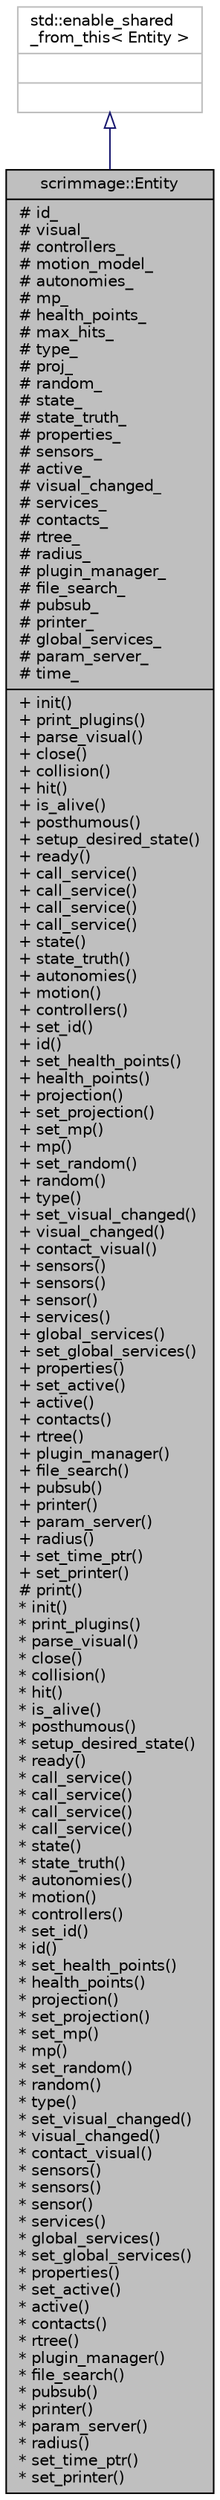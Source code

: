 digraph "scrimmage::Entity"
{
 // LATEX_PDF_SIZE
  edge [fontname="Helvetica",fontsize="10",labelfontname="Helvetica",labelfontsize="10"];
  node [fontname="Helvetica",fontsize="10",shape=record];
  Node1 [label="{scrimmage::Entity\n|# id_\l# visual_\l# controllers_\l# motion_model_\l# autonomies_\l# mp_\l# health_points_\l# max_hits_\l# type_\l# proj_\l# random_\l# state_\l# state_truth_\l# properties_\l# sensors_\l# active_\l# visual_changed_\l# services_\l# contacts_\l# rtree_\l# radius_\l# plugin_manager_\l# file_search_\l# pubsub_\l# printer_\l# global_services_\l# param_server_\l# time_\l|+ init()\l+ print_plugins()\l+ parse_visual()\l+ close()\l+ collision()\l+ hit()\l+ is_alive()\l+ posthumous()\l+ setup_desired_state()\l+ ready()\l+ call_service()\l+ call_service()\l+ call_service()\l+ call_service()\l+ state()\l+ state_truth()\l+ autonomies()\l+ motion()\l+ controllers()\l+ set_id()\l+ id()\l+ set_health_points()\l+ health_points()\l+ projection()\l+ set_projection()\l+ set_mp()\l+ mp()\l+ set_random()\l+ random()\l+ type()\l+ set_visual_changed()\l+ visual_changed()\l+ contact_visual()\l+ sensors()\l+ sensors()\l+ sensor()\l+ services()\l+ global_services()\l+ set_global_services()\l+ properties()\l+ set_active()\l+ active()\l+ contacts()\l+ rtree()\l+ plugin_manager()\l+ file_search()\l+ pubsub()\l+ printer()\l+ param_server()\l+ radius()\l+ set_time_ptr()\l+ set_printer()\l# print()\l* init()\l* print_plugins()\l* parse_visual()\l* close()\l* collision()\l* hit()\l* is_alive()\l* posthumous()\l* setup_desired_state()\l* ready()\l* call_service()\l* call_service()\l* call_service()\l* call_service()\l* state()\l* state_truth()\l* autonomies()\l* motion()\l* controllers()\l* set_id()\l* id()\l* set_health_points()\l* health_points()\l* projection()\l* set_projection()\l* set_mp()\l* mp()\l* set_random()\l* random()\l* type()\l* set_visual_changed()\l* visual_changed()\l* contact_visual()\l* sensors()\l* sensors()\l* sensor()\l* services()\l* global_services()\l* set_global_services()\l* properties()\l* set_active()\l* active()\l* contacts()\l* rtree()\l* plugin_manager()\l* file_search()\l* pubsub()\l* printer()\l* param_server()\l* radius()\l* set_time_ptr()\l* set_printer()\l}",height=0.2,width=0.4,color="black", fillcolor="grey75", style="filled", fontcolor="black",tooltip=" "];
  Node2 -> Node1 [dir="back",color="midnightblue",fontsize="10",style="solid",arrowtail="onormal",fontname="Helvetica"];
  Node2 [label="{std::enable_shared\l_from_this\< Entity \>\n||}",height=0.2,width=0.4,color="grey75", fillcolor="white", style="filled",tooltip=" "];
}
